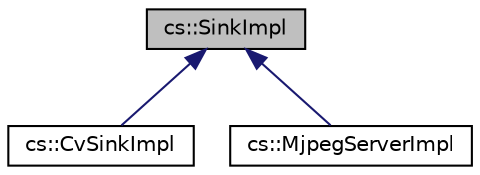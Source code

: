 digraph "cs::SinkImpl"
{
  edge [fontname="Helvetica",fontsize="10",labelfontname="Helvetica",labelfontsize="10"];
  node [fontname="Helvetica",fontsize="10",shape=record];
  Node1 [label="cs::SinkImpl",height=0.2,width=0.4,color="black", fillcolor="grey75", style="filled", fontcolor="black"];
  Node1 -> Node2 [dir="back",color="midnightblue",fontsize="10",style="solid",fontname="Helvetica"];
  Node2 [label="cs::CvSinkImpl",height=0.2,width=0.4,color="black", fillcolor="white", style="filled",URL="$classcs_1_1CvSinkImpl.html"];
  Node1 -> Node3 [dir="back",color="midnightblue",fontsize="10",style="solid",fontname="Helvetica"];
  Node3 [label="cs::MjpegServerImpl",height=0.2,width=0.4,color="black", fillcolor="white", style="filled",URL="$classcs_1_1MjpegServerImpl.html"];
}
